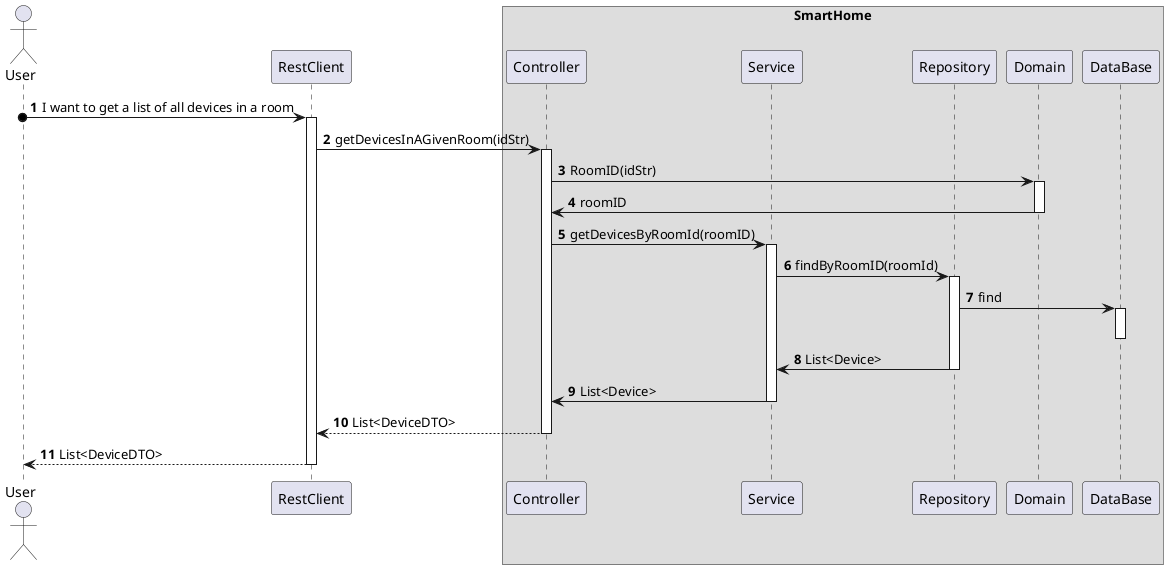 @startuml
'https://plantuml.com/sequence-diagram
!pragma layout smetana

autonumber

actor "User" as User
participant "RestClient" as RC

box "SmartHome"
    participant "Controller" as CTRL
    participant "Service" as SV
    participant "Repository" as REPO
    participant "Domain" as DOM
    participant "DataBase" as BD
end box

User o-> RC : I want to get a list of all devices in a room

activate RC

RC -> CTRL : getDevicesInAGivenRoom(idStr)
activate CTRL

CTRL -> DOM : RoomID(idStr)
activate DOM
DOM -> CTRL : roomID
deactivate DOM

CTRL -> SV : getDevicesByRoomId(roomID)
activate SV

SV -> REPO : findByRoomID(roomId)
activate REPO
REPO -> BD : find
activate BD
deactivate BD
REPO -> SV : List<Device>
deactivate REPO

SV -> CTRL : List<Device>
deactivate SV


CTRL --> RC : List<DeviceDTO>
deactivate CTRL

RC --> User : List<DeviceDTO>
deactivate RC


@enduml